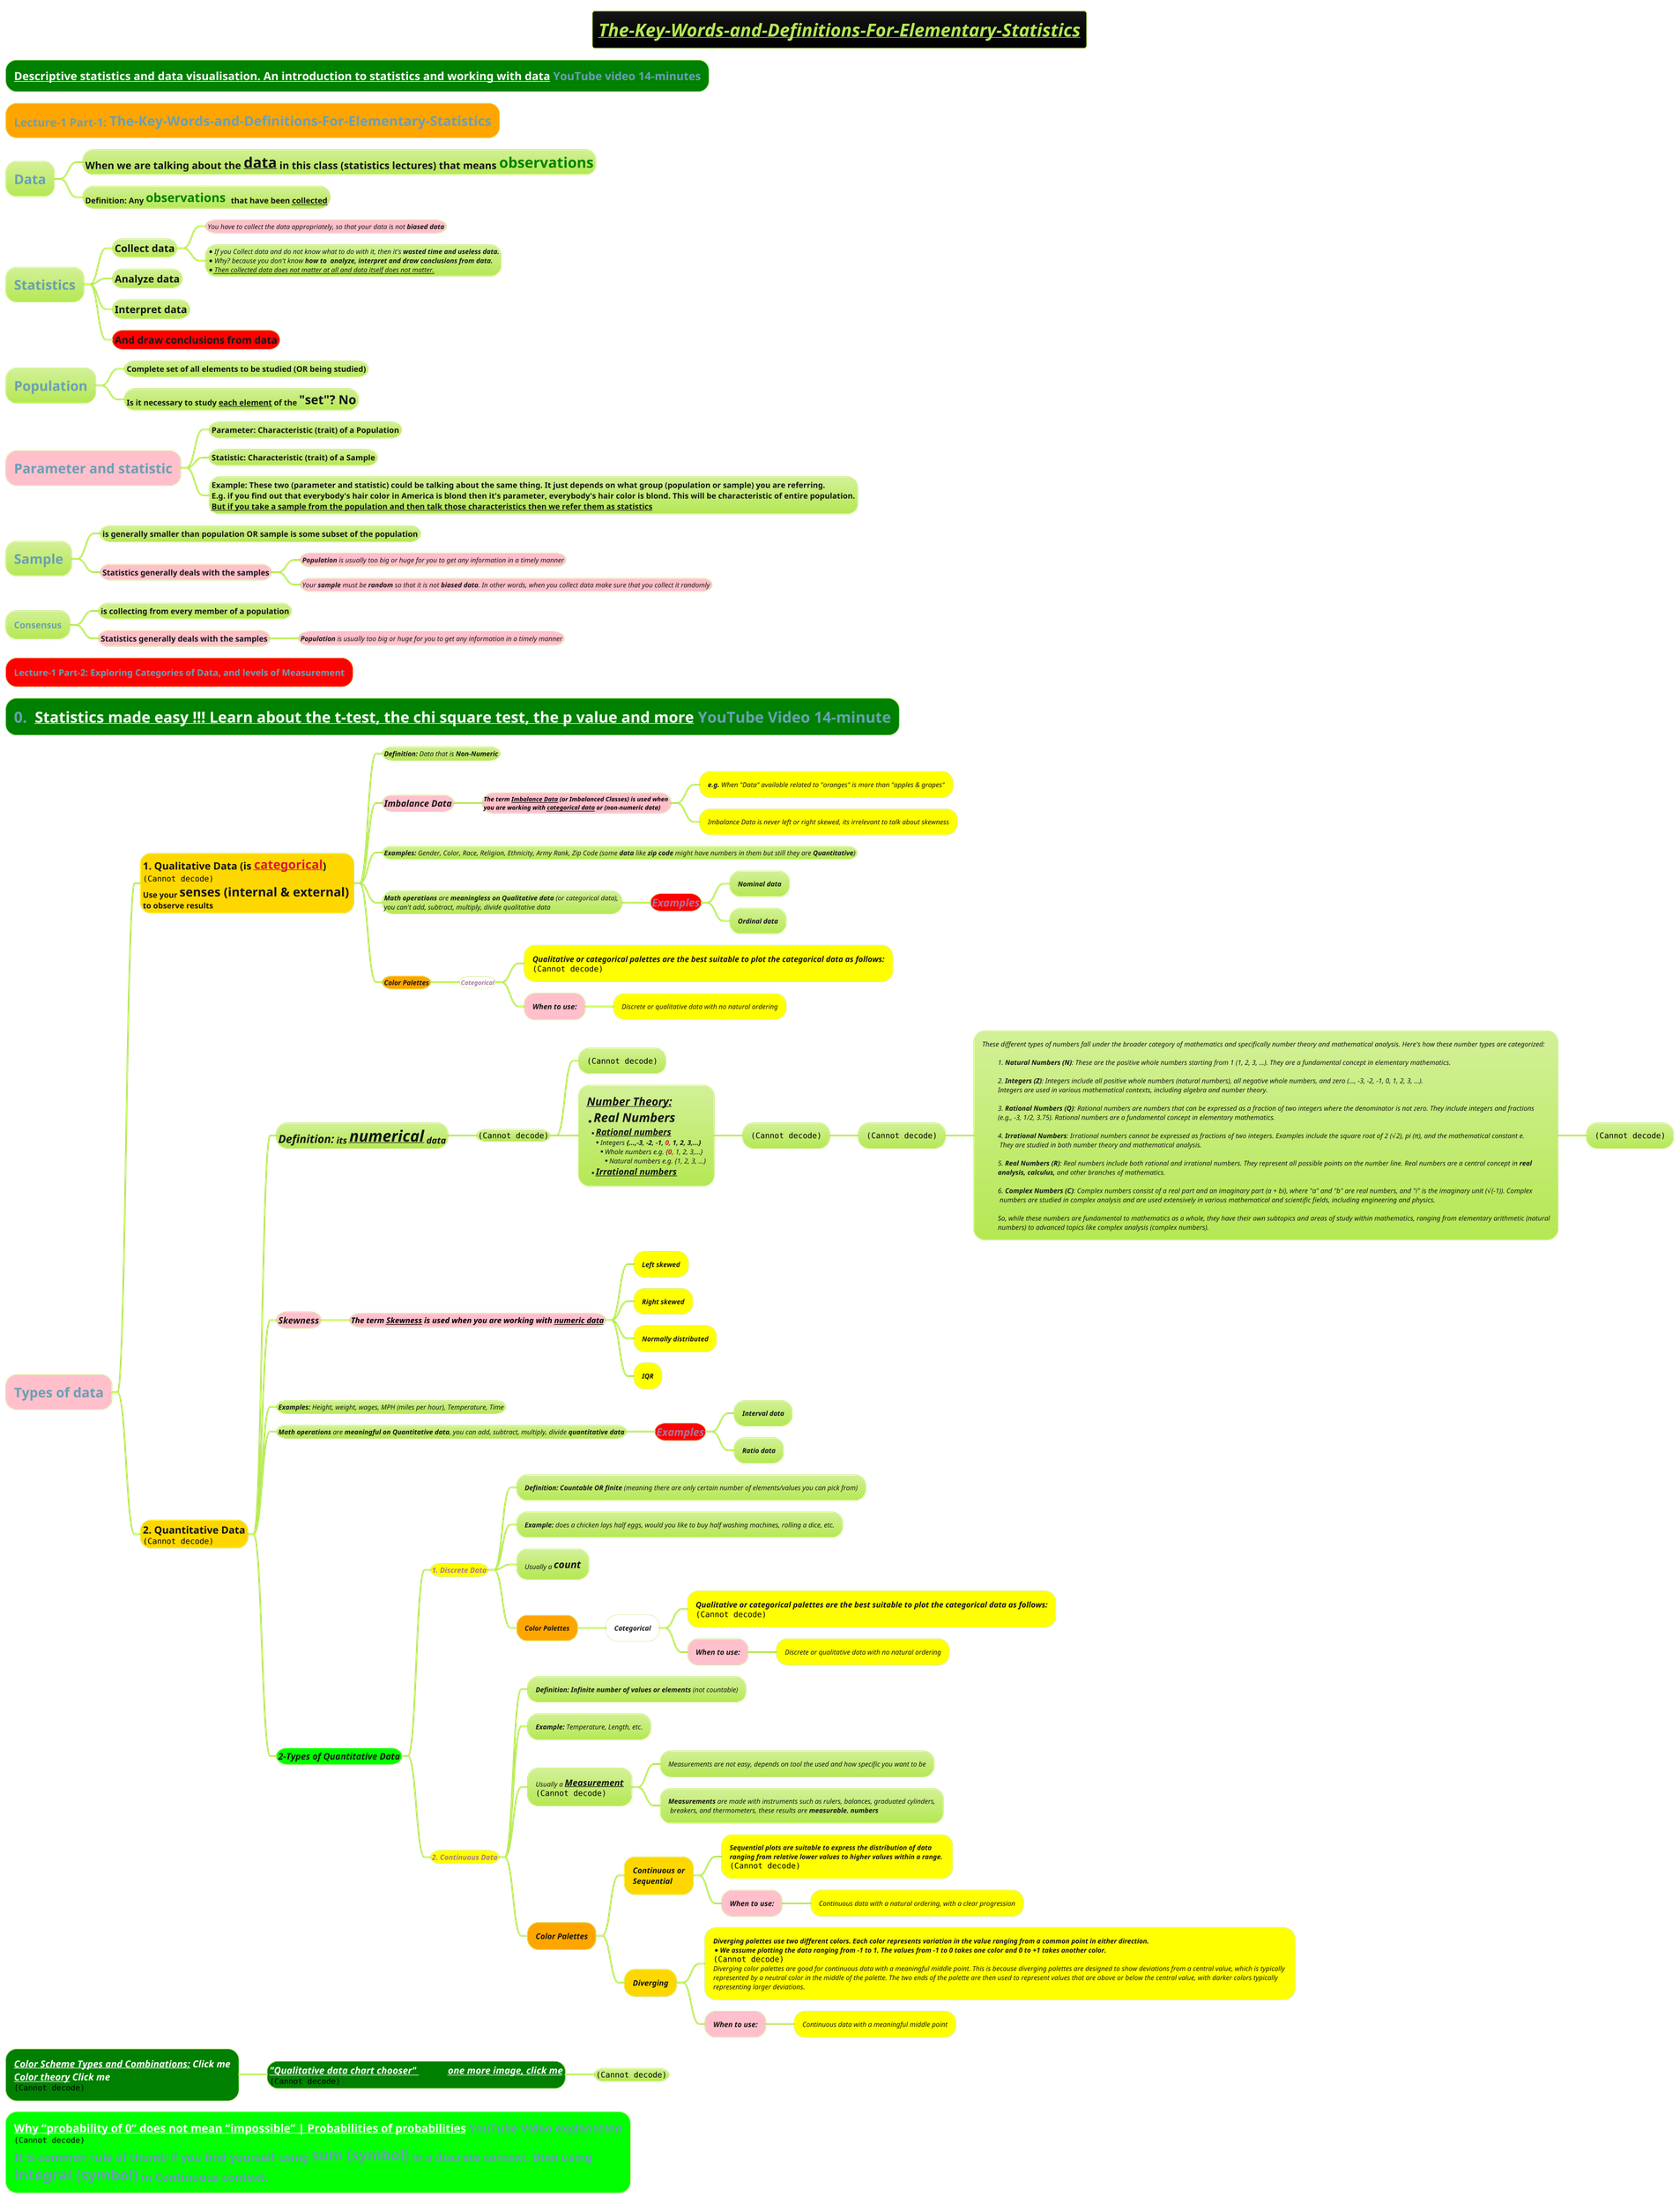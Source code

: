 @startmindmap
skinparam node {
    FontStyle italic
}

title =__//The-Key-Words-and-Definitions-For-Elementary-Statistics//__
!theme hacker

*[#green] =[[https://www.youtube.com/watch?v=txNvZ3Zndak&t=91s&ab_channel=GlobalHealthwithGregMartin Descriptive statistics and data visualisation. An introduction to statistics and working with data]] YouTube video 14-minutes

*[#orange] =Lecture-1 Part-1: **The-Key-Words-and-Definitions-For-Elementary-Statistics**
* =**Data**
** =When we are talking about the __**data**__ in this class (statistics lectures) that means <color #green>**observations**</color>
** **Definition:** Any <size:22><color #green>**observations**</color> </size> that have been __collected__

* =**Statistics**
** =Collect data
***[#pink] You have to collect the data appropriately, so that your data is not **biased data**
***:*If you Collect data and do not know what to do with it, then it's **wasted time and useless data.**
*Why? because you don't know **how to  analyze, interpret and draw conclusions from data.**
*__Then collected data does not matter at all and data itself does not matter.__;

** =Analyze data
** =Interpret data
**[#red] =And draw conclusions from data

* =**Population**
** Complete set of all elements to be studied (OR being studied)
** **Is it necessary to study __each element__ of the <size:22>"set"? No**

*[#pink] =**Parameter and statistic**
** **Parameter:** Characteristic (trait) of a **Population**
** **Statistic:** Characteristic (trait) of a **Sample**
**:**Example:** These two **(parameter and statistic) could be talking about the same thing.** It just depends on what **group (population or sample)** you are referring.
E.g. if you find out that everybody's hair color in America is blond then it's **parameter**, everybody's hair color is blond. This will be characteristic of entire population.
__But if you take a **sample** from the **population** and then talk those **characteristics** then we refer them as **statistics**__;

* =**Sample**
** is generally smaller than **population** OR **sample** is some subset of the **population**
**[#pink] **Statistics** generally deals with the **samples**
***[#pink] **Population** is usually too big or huge for you to get any information in a timely manner
***[#pink] Your **sample** must be **random** so that it is not **biased data**. In other words, when you collect data make sure that you collect it randomly

* **Consensus**
** is collecting from **every member** of a **population**
**[#pink] **Statistics** generally deals with the **samples**
***[#pink] **Population** is usually too big or huge for you to get any information in a timely manner


*[#red] Lecture-1 Part-2: **Exploring Categories of Data, and levels of Measurement**
*[#green] <size:27>**0.  [[https://www.youtube.com/watch?v=I10q6fjPxJ0&t=222s&ab_channel=GlobalHealthwithGregMartin Statistics made easy !!! Learn about the t-test, the chi square test, the p value and more]] YouTube Video 14-minute**

*[#pink] =**Types of data**
**[#gold] ==**1. Qualitative Data (is <color #crimson>__categorical__</color>)** \n<img:images/img_38.png{scale=.99}> \nUse your <size:22>**senses** (internal & external)</size> \nto observe results
*** **Definition:** Data that is **Non-Numeric**

***[#pink] =Imbalance Data
****[#pink] <color #black><b>The term __Imbalance Data__ (or Imbalanced Classes) is used when \n<b><color #black>you are working with __categorical data__ or (non-numeric data)
*****[#yellow] **e.g.** When "Data" available related to "oranges" is more than "apples & grapes"
*****[#yellow] Imbalance Data is never left or right skewed, its irrelevant to talk about skewness
*** **Examples:** Gender, Color, Race, Religion, Ethnicity, Army Rank, Zip Code (some **data** like **zip code** might have numbers in them but still they are **Quantitative**)
*** **Math operations** are **meaningless on Qualitative data** (or categorical data), \nyou can't add, subtract, multiply, divide qualitative data
****[#red] =**Examples**
***** **Nominal data**
***** **Ordinal data**
***[#orange] **Color Palettes**
****[#white] **Categorical**
*****[#yellow] ===**Qualitative or categorical palettes are the best suitable to plot the categorical data as follows:**\n<img:images/img_55.png{scale=.4}>
*****[#pink] ===When to use:
******[#yellow] Discrete or qualitative data with no natural ordering



**[#gold] ==**2. Quantitative Data** \n<img:images/img_39.png{scale=.89}>
*** =**Definition:** its //**__numerical__**// data
**** <img:images/img_32.png{scale=.5}>
***** <img:images/img_51.png{scale=.7}>

*****:=__Number Theory:__
* <size:22>**Real Numbers**
** <size:16>**__Rational numbers__**
*** Integers **{...,-3, -2, -1, <color:crimson>0,</color> 1, 2, 3,...}**
**** Whole numbers e.g. {**<color:crimson>0,</color>** 1, 2, 3,...}
***** Natural numbers e.g. {1, 2, 3, ...}
** <size:16>**__Irrational numbers__**;
****** <img:images/img_50.png{scale=.7}>
******* <img:images/img_52.png{scale=.7}>
********:These different types of numbers fall under the broader category of mathematics and specifically number theory and mathematical analysis. Here's how these number types are categorized:

         1. **Natural Numbers (N)**: These are the positive whole numbers starting from 1 (1, 2, 3, ...). They are a fundamental concept in elementary mathematics.

         2. **Integers (Z)**: Integers include all positive whole numbers (natural numbers), all negative whole numbers, and zero (..., -3, -2, -1, 0, 1, 2, 3, ...).
         Integers are used in various mathematical contexts, including algebra and number theory.

         3. **Rational Numbers (Q)**: Rational numbers are numbers that can be expressed as a fraction of two integers where the denominator is not zero. They include integers and fractions
         (e.g., -3, 1/2, 3.75). Rational numbers are a fundamental concept in elementary mathematics.

         4. **Irrational Numbers**: Irrational numbers cannot be expressed as fractions of two integers. Examples include the square root of 2 (√2), pi (π), and the mathematical constant e.
          They are studied in both number theory and mathematical analysis.

         5. **Real Numbers (R)**: Real numbers include both rational and irrational numbers. They represent all possible points on the number line. Real numbers are a central concept in **real**
         **analysis, calculus,** and other branches of mathematics.

         6. **Complex Numbers (C)**: Complex numbers consist of a real part and an imaginary part (a + bi), where "a" and "b" are real numbers, and "i" is the imaginary unit (√(-1)). Complex
          numbers are studied in complex analysis and are used extensively in various mathematical and scientific fields, including engineering and physics.

         So, while these numbers are fundamental to mathematics as a whole, they have their own subtopics and areas of study within mathematics, ranging from elementary arithmetic (natural
         numbers) to advanced topics like complex analysis (complex numbers).;
********* <img:images/img_53.png{scale=.7}>
***[#pink] =Skewness
****[#pink] <size:14><i><color #black>**The term __Skewness__ is used when** **you are working with __numeric data__**
*****[#yellow] **Left skewed**
*****[#yellow] **Right skewed**
*****[#yellow] **Normally distributed**
*****[#yellow] **IQR**
*** **Examples:** Height, weight, wages, MPH (miles per hour), Temperature, Time
*** **Math operations** are **meaningful on Quantitative data**, you can add, subtract, multiply, divide **quantitative data**
****[#red] =**Examples**
***** **Interval data**
***** **Ratio data**
***[#lime] ==**2-Types of Quantitative Data**
****[#yellow] ==1. Discrete Data
***** **Definition:** **Countable OR finite** (meaning there are only certain number of elements/values you can pick from)
***** **Example:** does a chicken lays half eggs, would you like to buy half washing machines, rolling a dice, etc.
***** Usually a <size:18>**count**
*****[#orange] **Color Palettes**
******[#white] **Categorical**
*******[#yellow] ===**Qualitative or categorical palettes are the best suitable to plot the categorical data as follows:**\n<img:images/img_55.png{scale=.4}>
*******[#pink] ===When to use:
********[#yellow] Discrete or qualitative data with no natural ordering


****[#yellow] ==2. Continuous Data
***** **Definition:** **Infinite number of values or elements** (not countable)
***** **Example:** Temperature, Length, etc.
***** Usually a <size:16>**__Measurement__**\n<img:images/img_33.png{scale=.98}>
****** Measurements are not easy, depends on tool the used and how specific you want to be
****** **Measurements** are made with instruments such as rulers, balances, graduated cylinders,\n breakers, and thermometers, these results are **measurable. numbers**
*****[#orange] ===**Color Palettes**
******[#gold] ===**Continuous or** \n===**Sequential**
*******[#yellow] **Sequential plots are suitable to express the distribution of data** \n**ranging from relative lower values to higher values within a range.** \n<img:images/img_56.png{scale=.4}>
*******[#pink] ===When to use:
********[#yellow] Continuous data with a natural ordering, with a clear progression

******[#gold] ===**Diverging**
*******[#yellow] **Diverging palettes use two different colors. Each color represents variation in the value ranging from a common point in either direction.** \n* **We assume plotting the data ranging from -1 to 1. The values from -1 to 0 takes one color and 0 to +1 takes another color.** \n<img:images/img_57.png{scale=.5}> \nDiverging color palettes are good for continuous data with a meaningful middle point. This is because diverging palettes are designed to show deviations from a central value, which is typically \nrepresented by a neutral color in the middle of the palette. The two ends of the palette are then used to represent values that are above or below the central value, with darker colors typically \nrepresenting larger deviations.


*******[#pink] ===When to use:
********[#yellow] Continuous data with a meaningful middle point


*[#green] ====<size:17><color #white>[[https://web.natur.cuni.cz/~langhamr/lectures/vtfg1/mapinfo_2/barvy/colors.html Color Scheme Types and Combinations:]] Click me \n<size:17><i>[[../../../color-theory/Color-Theory.puml Color theory]] <color #white>Click me \n<img:images/img_65.png{scale=.99}>
**[#green] ====<size:17>**[[images/img_67.png{scale=.7} "Qualitative data chart chooser" \t\tone more image, click me]]** \n<img:images/img_68.png{scale=.6}>
*** <img:images/img_66.png{scale=.25}>

*[#lime]:=[[https://www.youtube.com/watch?v=ZA4JkHKZM50&ab_channel=3Blue1Brown Why “probability of 0” does not mean “impossible” | Probabilities of probabilities]] YouTube Video explanation
<img:images/img_34.png{scale=.45}>
=It is common rule of thumb if you find yourself using <size:22>sum (symbol)</size> in a discrete context, then using
=<size:22>integral (symbol)</size> in Continuous context.;



* ===**4-Levels of Measurement**
** =//**What kind of "graph" to use for visualization**// \n=//**is highly dependent on these 4-levels**//
***:=//Descriptive statistics://
is all about describing your data. To do this we firstly describe the spread of the data using the range and interquartile range.
Then we might look at the central tendency of the data using the mean, median and mode. We might also describe the variability using
the standard deviation and variance.
= And of course we want to visualise the data using graphs and plots. Selecting the right plot and graph might seem difficult
= but it is really quite easy when you think about the __two most important types of variables.__

= <color #crimson>**Categorical**</color> and <color #lime>**numeric**</color> variables.
* <size:18>A **__single categorical variable__** is usually represented with a **bar chart or bar plot.**
* <size:18>A **__single numerical variable__** is visualized with a **histogram or box plot (or boxplot).**
* <size:18>For **__two numerics__** we use a **scatter plot** and and so on.

This video will talk you through all of the combinations of variables, and how to create graphics that really talk to your audience.
If you're interested in data science and quantitative analysis, then this video is for you. If you are a beginner and want to learn
about statistics and how to work with data, then you'll love this video. This video is good for those learning data science but also
anyone wanting to learn about research methods for a masters degree of a PHD. Research methodology can be difficult but this
video will make it easy.
=[[https://www.youtube.com/watch?v=txNvZ3Zndak&t=91s&ab_channel=GlobalHealthwithGregMartin Descriptive statistics and data visualisation. An introduction to statistics and working with data]] YouTube video 14-minute long;

**[#white] =**1- Nominal Level/Data**
*** **Definition:** Can be **categorized** but **__not__ ordered**
*** **Example:** Religion, Race, etc.

**[#pink] =**2- Ordinal Level/Data**
*** **Definition:** Can be **__Ordered__**, but the **differences (subtraction)** are meaningless
**** Subtraction meaningless: Saying one is better than another does not make a lot  of sense
*** **Example:** Rank, <size:15>**Size (Short, Medium, Large, X-Large),**</size> Color (spectrum, you can order colors but can't subtract them because differences are meaningless )

**[#lime] =**3- interval Level/Data**
*** **Definition:** Can be **__Ordered__** and **differences (subtraction)** are meaningful, but there is no **__"Natural Zero"__**
****:**"Natural Zero:"** A natural zero means if you get a **__zero,__**
you have absolutely none of that quantity
(whatever that quantity is) you are talking about.;
****:**Example:** --Bank balance, Age,-- etc. But not
<color #lime>**Temperature**</color> (if your thermometer reads zero temperature
does that mean **extinction of temperature?** No, it means
something on the scale). So, <color #lime>**Temperature**</color>  does not have
**"Natural Zero"**;
*** **Example:** Such as **Temperature**, **temperature is interval data**. But not --Bank balance, Age,-- etc.

**[#gold] =**4- Ratio Level/Data**
*** **Definition:** just like **interval** but with a **__"Natural Zero"__**
****:**"Natural Zero:"** A natural zero means if you get a **__zero,__**
you have absolutely none of that quantity
(whatever that quantity is) you are talking about.;
****:**Example:** Bank balance, Age, etc. has **"Natural Zero"** But not
<color #lime>**Temperature**</color> (if your thermometer reads zero temperature
does that mean **extinction of temperature?** No, it means
something on the scale). So, <color #lime>**Temperature**</color>  does not have
**"Natural Zero"**;
*** **Example:** Bank balance, Age, etc.\n are **ratio data** But not --**temperature**--

* =**Levels of Measurement**\n\tby Chatgpt3
** Nominal
*** **Categories or labels**
***[#pink] No inherent order or magnitude
*** **Examples:** Gender, Marital Status, Eye Color
** Ordinal
*** Ordered **categories or labels**
*** Relative ranking or position
*** No consistent measurement intervals
*** **Examples:** Education Level (High School, Bachelor's, Master's), Rating Scales (Likert Scale)
** Interval
*** Ordered **categories or labels**
*** Equal intervals between values
*** No meaningful zero point
*** **Examples:** Temperature (Celsius, Fahrenheit), IQ Scores
** Ratio
*** Ordered **categories or labels**
*** Equal intervals between values
*** Meaningful zero point
*** **Examples:** Height, Weight, Income, Time


* =Categories of \n=Data & Learning
**[#orange] Labeled Data \n [[4-machine-learning.puml click me for \ndetailed map]]
***[#pink] **Supervised Learning**
****[#gold] **Classification**
***** **Output** is always **__category__<color #crimson>__ or label__</color> (is non-numeric value)**\n<img:images/img_54.png{scale=.7}>
****** **Target variable** are always **Nominal or Ordinal data/variable** \n* __**Target variable** is always **dependent**__\n** Pick target variable after you 've applied the **__correlation step__** & 've removed the irrelevant variables\n*** Picking target variable without performing the correlation step produces errors or bad results \n**** Previous two steps are related to Data-Engineering or data cleaning, Use **Heatmap graph for correlation**\n* __**Independent variables** are called **"variables or features"**__ \n* __**Dependent variable** often called **"target or outcome"**__\n* Model **"accuracy"** can be determined \n<img:images/img_46.png{scale=.7}>
****[#gold] **Regression**
***** **Output** is always **Numeric value**
****** **Target variable** are always **interval or ratio data/variable** \n* __**Target variable** is always **dependent**__\n** Pick target variable after you 've applied the **__correlation step__** & 've removed the irrelevant variables\n*** Picking target variable without performing the correlation step produces errors or bad results \n**** Previous two steps are related to Data-Engineering or data cleaning, Use **Heatmap graph for correlation**\n* __**Independent variables** are called **"variables or features"**__ \n* __**Dependent variable** often called **"target or outcome"**__\n* Model **"accuracy"** can't be determined \n<img:images/img_46.png{scale=.7}>
** Unlabeled Data
***[#pink] **Unsupervised Learning**
****[#yellow] ===Clustering
****[#yellow] ===Dimensionality Reduction
****[#yellow] ===Anomaly Detection



*[#red] Lecture-1 Part-3: **Sampling Techniques: How to Develop a __random Sample__**

* =**Observation vs Experiment**
** Definition
*** **Observation:** Collecting data by observing natural phenomena without manipulating any variables.
*** **another Observation definition:** Measure specific traits but does not modify the subject.
*** **Experiment:** A systematic and controlled procedure performed to test a hypothesis by manipulating variables and collecting data.
*** **another Experiment definition:** Apply **treatment** and then measure the effect on the **subject.**

* =**Random**
** **Definition:** **each member** of a **population** has an equal chance of being selected in a **sample**

* =**Simple Random Sample**
** **Definition:** **each group** of a **size 'm'** has an equal chance of being selected in a **sample**

* ==**4-Common Sampling Techniques**
**[#pink] <size:16>**Convenience Sample:**</size> use the results that are easy to get (Not Random), so therefore its never used in conducting real observations or experiments
**[#lime] <size:16>**Systematic Sample:** </size> put a population in order and select every "K" member
**[#orange]  <size:16>**__Strata__fied Sample:**</size> "Strata means layers", breaks the population into subgroups based on a characteristic, then sample **__each__** group
**[#crimson] <size:16> **__Cluster__ Sample:**  </size>divide population into **"groups or clusters"** (regardless of the characteristic), randomly select a certain number "groups or clusters", & then \ncollect data from the **__entire__** cluster

* 2-Types of Sampling errors that \ncan occur while you are sampling
** __**Non Sampling Error:**__ when you write down wrong information or make a math error something like this, it's called non-sampling error.
** __**Sampling Error:**__ is the difference in characteristics between your sample and your population, because usually a sample does not **represents 100%** a population \nperfectly there will always a margin of error, and this difference (of margin error) is called sampling error

* <img:images/img_40.png{scale=.7}>

@endmindmap
